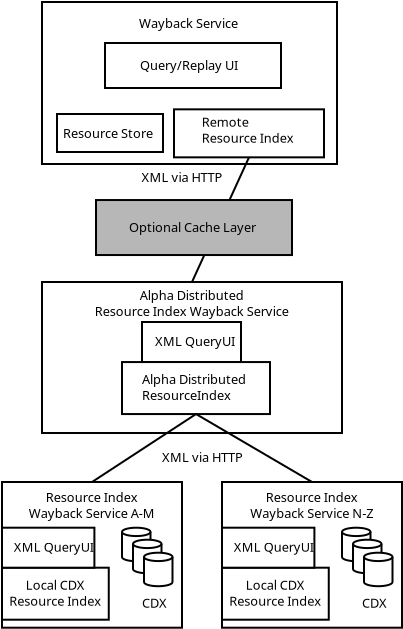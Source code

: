 <?xml version="1.0" encoding="UTF-8"?>
<dia:diagram xmlns:dia="http://www.lysator.liu.se/~alla/dia/">
  <dia:layer name="Background" visible="true">
    <dia:object type="Standard - Text" version="0" id="O0">
      <dia:attribute name="obj_pos">
        <dia:point val="13,24"/>
      </dia:attribute>
      <dia:attribute name="obj_bb">
        <dia:rectangle val="13,23.433;16.968,24.435"/>
      </dia:attribute>
      <dia:attribute name="text">
        <dia:composite type="text">
          <dia:attribute name="string">
            <dia:string>#XML via HTTP#</dia:string>
          </dia:attribute>
          <dia:attribute name="font">
            <dia:font family="sans" style="0" name="Helvetica"/>
          </dia:attribute>
          <dia:attribute name="height">
            <dia:real val="0.8"/>
          </dia:attribute>
          <dia:attribute name="pos">
            <dia:point val="13,24"/>
          </dia:attribute>
          <dia:attribute name="color">
            <dia:color val="#000000"/>
          </dia:attribute>
          <dia:attribute name="alignment">
            <dia:enum val="0"/>
          </dia:attribute>
        </dia:composite>
      </dia:attribute>
    </dia:object>
    <dia:object type="Standard - Box" version="0" id="O1">
      <dia:attribute name="obj_pos">
        <dia:point val="7,15"/>
      </dia:attribute>
      <dia:attribute name="obj_bb">
        <dia:rectangle val="6.95,14.95;22.05,22.6"/>
      </dia:attribute>
      <dia:attribute name="elem_corner">
        <dia:point val="7,15"/>
      </dia:attribute>
      <dia:attribute name="elem_width">
        <dia:real val="15"/>
      </dia:attribute>
      <dia:attribute name="elem_height">
        <dia:real val="7.55"/>
      </dia:attribute>
      <dia:attribute name="show_background">
        <dia:boolean val="true"/>
      </dia:attribute>
    </dia:object>
    <dia:object type="Standard - Text" version="0" id="O2">
      <dia:attribute name="obj_pos">
        <dia:point val="14.491,15.9"/>
      </dia:attribute>
      <dia:attribute name="obj_bb">
        <dia:rectangle val="9.434,15.35;19.549,17.1"/>
      </dia:attribute>
      <dia:attribute name="text">
        <dia:composite type="text">
          <dia:attribute name="string">
            <dia:string>#Alpha Distributed
Resource Index Wayback Service#</dia:string>
          </dia:attribute>
          <dia:attribute name="font">
            <dia:font family="sans" style="0" name="Helvetica"/>
          </dia:attribute>
          <dia:attribute name="height">
            <dia:real val="0.8"/>
          </dia:attribute>
          <dia:attribute name="pos">
            <dia:point val="14.491,15.9"/>
          </dia:attribute>
          <dia:attribute name="color">
            <dia:color val="#000000"/>
          </dia:attribute>
          <dia:attribute name="alignment">
            <dia:enum val="1"/>
          </dia:attribute>
        </dia:composite>
      </dia:attribute>
    </dia:object>
    <dia:group>
      <dia:object type="Standard - Box" version="0" id="O3">
        <dia:attribute name="obj_pos">
          <dia:point val="12,17"/>
        </dia:attribute>
        <dia:attribute name="obj_bb">
          <dia:rectangle val="11.95,16.95;17,19.05"/>
        </dia:attribute>
        <dia:attribute name="elem_corner">
          <dia:point val="12,17"/>
        </dia:attribute>
        <dia:attribute name="elem_width">
          <dia:real val="4.95"/>
        </dia:attribute>
        <dia:attribute name="elem_height">
          <dia:real val="2"/>
        </dia:attribute>
        <dia:attribute name="show_background">
          <dia:boolean val="true"/>
        </dia:attribute>
      </dia:object>
      <dia:object type="Standard - Text" version="0" id="O4">
        <dia:attribute name="obj_pos">
          <dia:point val="12.65,18.2"/>
        </dia:attribute>
        <dia:attribute name="obj_bb">
          <dia:rectangle val="12.65,17.65;16.4,18.6"/>
        </dia:attribute>
        <dia:attribute name="text">
          <dia:composite type="text">
            <dia:attribute name="string">
              <dia:string>#XML QueryUI#</dia:string>
            </dia:attribute>
            <dia:attribute name="font">
              <dia:font family="sans" style="0" name="Helvetica"/>
            </dia:attribute>
            <dia:attribute name="height">
              <dia:real val="0.8"/>
            </dia:attribute>
            <dia:attribute name="pos">
              <dia:point val="12.65,18.2"/>
            </dia:attribute>
            <dia:attribute name="color">
              <dia:color val="#000000"/>
            </dia:attribute>
            <dia:attribute name="alignment">
              <dia:enum val="0"/>
            </dia:attribute>
          </dia:composite>
        </dia:attribute>
      </dia:object>
    </dia:group>
    <dia:group>
      <dia:object type="Standard - Box" version="0" id="O5">
        <dia:attribute name="obj_pos">
          <dia:point val="11,19.003"/>
        </dia:attribute>
        <dia:attribute name="obj_bb">
          <dia:rectangle val="10.95,18.953;18.45,21.652"/>
        </dia:attribute>
        <dia:attribute name="elem_corner">
          <dia:point val="11,19.003"/>
        </dia:attribute>
        <dia:attribute name="elem_width">
          <dia:real val="7.4"/>
        </dia:attribute>
        <dia:attribute name="elem_height">
          <dia:real val="2.6"/>
        </dia:attribute>
        <dia:attribute name="show_background">
          <dia:boolean val="true"/>
        </dia:attribute>
      </dia:object>
      <dia:object type="Standard - Text" version="0" id="O6">
        <dia:attribute name="obj_pos">
          <dia:point val="12,20.102"/>
        </dia:attribute>
        <dia:attribute name="obj_bb">
          <dia:rectangle val="12,19.552;17.4,21.302"/>
        </dia:attribute>
        <dia:attribute name="text">
          <dia:composite type="text">
            <dia:attribute name="string">
              <dia:string>#Alpha Distributed
ResourceIndex#</dia:string>
            </dia:attribute>
            <dia:attribute name="font">
              <dia:font family="sans" style="0" name="Helvetica"/>
            </dia:attribute>
            <dia:attribute name="height">
              <dia:real val="0.8"/>
            </dia:attribute>
            <dia:attribute name="pos">
              <dia:point val="12,20.102"/>
            </dia:attribute>
            <dia:attribute name="color">
              <dia:color val="#000000"/>
            </dia:attribute>
            <dia:attribute name="alignment">
              <dia:enum val="0"/>
            </dia:attribute>
          </dia:composite>
        </dia:attribute>
      </dia:object>
    </dia:group>
    <dia:object type="Standard - Line" version="0" id="O7">
      <dia:attribute name="obj_pos">
        <dia:point val="14.7,21.602"/>
      </dia:attribute>
      <dia:attribute name="obj_bb">
        <dia:rectangle val="14.632,21.534;20.568,25.068"/>
      </dia:attribute>
      <dia:attribute name="conn_endpoints">
        <dia:point val="14.7,21.602"/>
        <dia:point val="20.5,25"/>
      </dia:attribute>
      <dia:attribute name="numcp">
        <dia:int val="1"/>
      </dia:attribute>
      <dia:connections>
        <dia:connection handle="0" to="O5" connection="6"/>
        <dia:connection handle="1" to="O21" connection="1"/>
      </dia:connections>
    </dia:object>
    <dia:object type="Standard - Line" version="0" id="O8">
      <dia:attribute name="obj_pos">
        <dia:point val="14.7,21.602"/>
      </dia:attribute>
      <dia:attribute name="obj_bb">
        <dia:rectangle val="9.431,21.533;14.769,25.069"/>
      </dia:attribute>
      <dia:attribute name="conn_endpoints">
        <dia:point val="14.7,21.602"/>
        <dia:point val="9.5,25"/>
      </dia:attribute>
      <dia:attribute name="numcp">
        <dia:int val="1"/>
      </dia:attribute>
      <dia:connections>
        <dia:connection handle="0" to="O5" connection="6"/>
        <dia:connection handle="1" to="O31" connection="1"/>
      </dia:connections>
    </dia:object>
    <dia:object type="Standard - Text" version="0" id="O9">
      <dia:attribute name="obj_pos">
        <dia:point val="14,10"/>
      </dia:attribute>
      <dia:attribute name="obj_bb">
        <dia:rectangle val="12.025,9.432;15.992,10.435"/>
      </dia:attribute>
      <dia:attribute name="text">
        <dia:composite type="text">
          <dia:attribute name="string">
            <dia:string>#XML via HTTP#</dia:string>
          </dia:attribute>
          <dia:attribute name="font">
            <dia:font family="sans" style="0" name="Helvetica"/>
          </dia:attribute>
          <dia:attribute name="height">
            <dia:real val="0.8"/>
          </dia:attribute>
          <dia:attribute name="pos">
            <dia:point val="14,10"/>
          </dia:attribute>
          <dia:attribute name="color">
            <dia:color val="#000000"/>
          </dia:attribute>
          <dia:attribute name="alignment">
            <dia:enum val="1"/>
          </dia:attribute>
        </dia:composite>
      </dia:attribute>
    </dia:object>
    <dia:group>
      <dia:object type="Standard - Box" version="0" id="O10">
        <dia:attribute name="obj_pos">
          <dia:point val="7,1"/>
        </dia:attribute>
        <dia:attribute name="obj_bb">
          <dia:rectangle val="6.95,0.95;21.8,9.15"/>
        </dia:attribute>
        <dia:attribute name="elem_corner">
          <dia:point val="7,1"/>
        </dia:attribute>
        <dia:attribute name="elem_width">
          <dia:real val="14.75"/>
        </dia:attribute>
        <dia:attribute name="elem_height">
          <dia:real val="8.1"/>
        </dia:attribute>
        <dia:attribute name="show_background">
          <dia:boolean val="true"/>
        </dia:attribute>
      </dia:object>
      <dia:object type="Standard - Text" version="0" id="O11">
        <dia:attribute name="obj_pos">
          <dia:point val="11.85,2.3"/>
        </dia:attribute>
        <dia:attribute name="obj_bb">
          <dia:rectangle val="11.85,1.75;17.013,2.7"/>
        </dia:attribute>
        <dia:attribute name="text">
          <dia:composite type="text">
            <dia:attribute name="string">
              <dia:string>#Wayback Service#</dia:string>
            </dia:attribute>
            <dia:attribute name="font">
              <dia:font family="sans" style="0" name="Helvetica"/>
            </dia:attribute>
            <dia:attribute name="height">
              <dia:real val="0.8"/>
            </dia:attribute>
            <dia:attribute name="pos">
              <dia:point val="11.85,2.3"/>
            </dia:attribute>
            <dia:attribute name="color">
              <dia:color val="#000000"/>
            </dia:attribute>
            <dia:attribute name="alignment">
              <dia:enum val="0"/>
            </dia:attribute>
          </dia:composite>
        </dia:attribute>
      </dia:object>
      <dia:group>
        <dia:object type="Standard - Box" version="0" id="O12">
          <dia:attribute name="obj_pos">
            <dia:point val="10.15,3.05"/>
          </dia:attribute>
          <dia:attribute name="obj_bb">
            <dia:rectangle val="10.1,3;19,5.35"/>
          </dia:attribute>
          <dia:attribute name="elem_corner">
            <dia:point val="10.15,3.05"/>
          </dia:attribute>
          <dia:attribute name="elem_width">
            <dia:real val="8.8"/>
          </dia:attribute>
          <dia:attribute name="elem_height">
            <dia:real val="2.25"/>
          </dia:attribute>
          <dia:attribute name="show_background">
            <dia:boolean val="true"/>
          </dia:attribute>
        </dia:object>
        <dia:object type="Standard - Text" version="0" id="O13">
          <dia:attribute name="obj_pos">
            <dia:point val="11.9,4.4"/>
          </dia:attribute>
          <dia:attribute name="obj_bb">
            <dia:rectangle val="11.9,3.85;16.724,4.8"/>
          </dia:attribute>
          <dia:attribute name="text">
            <dia:composite type="text">
              <dia:attribute name="string">
                <dia:string>#Query/Replay UI#</dia:string>
              </dia:attribute>
              <dia:attribute name="font">
                <dia:font family="sans" style="0" name="Helvetica"/>
              </dia:attribute>
              <dia:attribute name="height">
                <dia:real val="0.8"/>
              </dia:attribute>
              <dia:attribute name="pos">
                <dia:point val="11.9,4.4"/>
              </dia:attribute>
              <dia:attribute name="color">
                <dia:color val="#000000"/>
              </dia:attribute>
              <dia:attribute name="alignment">
                <dia:enum val="0"/>
              </dia:attribute>
            </dia:composite>
          </dia:attribute>
        </dia:object>
      </dia:group>
      <dia:group>
        <dia:object type="Standard - Box" version="0" id="O14">
          <dia:attribute name="obj_pos">
            <dia:point val="13.6,6.367"/>
          </dia:attribute>
          <dia:attribute name="obj_bb">
            <dia:rectangle val="13.55,6.317;21.15,8.818"/>
          </dia:attribute>
          <dia:attribute name="elem_corner">
            <dia:point val="13.6,6.367"/>
          </dia:attribute>
          <dia:attribute name="elem_width">
            <dia:real val="7.5"/>
          </dia:attribute>
          <dia:attribute name="elem_height">
            <dia:real val="2.4"/>
          </dia:attribute>
          <dia:attribute name="show_background">
            <dia:boolean val="true"/>
          </dia:attribute>
        </dia:object>
        <dia:object type="Standard - Text" version="0" id="O15">
          <dia:attribute name="obj_pos">
            <dia:point val="14.983,7.234"/>
          </dia:attribute>
          <dia:attribute name="obj_bb">
            <dia:rectangle val="14.983,6.684;19.735,8.434"/>
          </dia:attribute>
          <dia:attribute name="text">
            <dia:composite type="text">
              <dia:attribute name="string">
                <dia:string>#Remote
Resource Index#</dia:string>
              </dia:attribute>
              <dia:attribute name="font">
                <dia:font family="sans" style="0" name="Helvetica"/>
              </dia:attribute>
              <dia:attribute name="height">
                <dia:real val="0.8"/>
              </dia:attribute>
              <dia:attribute name="pos">
                <dia:point val="14.983,7.234"/>
              </dia:attribute>
              <dia:attribute name="color">
                <dia:color val="#000000"/>
              </dia:attribute>
              <dia:attribute name="alignment">
                <dia:enum val="0"/>
              </dia:attribute>
            </dia:composite>
          </dia:attribute>
        </dia:object>
      </dia:group>
      <dia:group>
        <dia:object type="Standard - Box" version="0" id="O16">
          <dia:attribute name="obj_pos">
            <dia:point val="7.75,6.6"/>
          </dia:attribute>
          <dia:attribute name="obj_bb">
            <dia:rectangle val="7.7,6.55;13.1,8.55"/>
          </dia:attribute>
          <dia:attribute name="elem_corner">
            <dia:point val="7.75,6.6"/>
          </dia:attribute>
          <dia:attribute name="elem_width">
            <dia:real val="5.3"/>
          </dia:attribute>
          <dia:attribute name="elem_height">
            <dia:real val="1.9"/>
          </dia:attribute>
          <dia:attribute name="show_background">
            <dia:boolean val="true"/>
          </dia:attribute>
        </dia:object>
        <dia:object type="Standard - Text" version="0" id="O17">
          <dia:attribute name="obj_pos">
            <dia:point val="8.05,7.8"/>
          </dia:attribute>
          <dia:attribute name="obj_bb">
            <dia:rectangle val="8.05,7.25;12.862,8.2"/>
          </dia:attribute>
          <dia:attribute name="text">
            <dia:composite type="text">
              <dia:attribute name="string">
                <dia:string>#Resource Store#</dia:string>
              </dia:attribute>
              <dia:attribute name="font">
                <dia:font family="sans" style="0" name="Helvetica"/>
              </dia:attribute>
              <dia:attribute name="height">
                <dia:real val="0.8"/>
              </dia:attribute>
              <dia:attribute name="pos">
                <dia:point val="8.05,7.8"/>
              </dia:attribute>
              <dia:attribute name="color">
                <dia:color val="#000000"/>
              </dia:attribute>
              <dia:attribute name="alignment">
                <dia:enum val="0"/>
              </dia:attribute>
            </dia:composite>
          </dia:attribute>
        </dia:object>
      </dia:group>
    </dia:group>
    <dia:object type="Standard - Line" version="0" id="O18">
      <dia:attribute name="obj_pos">
        <dia:point val="17.35,8.768"/>
      </dia:attribute>
      <dia:attribute name="obj_bb">
        <dia:rectangle val="14.434,8.701;17.416,15.066"/>
      </dia:attribute>
      <dia:attribute name="conn_endpoints">
        <dia:point val="17.35,8.768"/>
        <dia:point val="14.5,15"/>
      </dia:attribute>
      <dia:attribute name="numcp">
        <dia:int val="1"/>
      </dia:attribute>
      <dia:connections>
        <dia:connection handle="0" to="O14" connection="6"/>
        <dia:connection handle="1" to="O1" connection="1"/>
      </dia:connections>
    </dia:object>
    <dia:group>
      <dia:object type="Standard - Box" version="0" id="O19">
        <dia:attribute name="obj_pos">
          <dia:point val="9.7,10.902"/>
        </dia:attribute>
        <dia:attribute name="obj_bb">
          <dia:rectangle val="9.65,10.852;19.55,13.703"/>
        </dia:attribute>
        <dia:attribute name="elem_corner">
          <dia:point val="9.7,10.902"/>
        </dia:attribute>
        <dia:attribute name="elem_width">
          <dia:real val="9.8"/>
        </dia:attribute>
        <dia:attribute name="elem_height">
          <dia:real val="2.75"/>
        </dia:attribute>
        <dia:attribute name="inner_color">
          <dia:color val="#b7b7b7"/>
        </dia:attribute>
        <dia:attribute name="show_background">
          <dia:boolean val="true"/>
        </dia:attribute>
      </dia:object>
      <dia:object type="Standard - Text" version="0" id="O20">
        <dia:attribute name="obj_pos">
          <dia:point val="11.35,12.502"/>
        </dia:attribute>
        <dia:attribute name="obj_bb">
          <dia:rectangle val="11.35,11.953;17.95,12.902"/>
        </dia:attribute>
        <dia:attribute name="text">
          <dia:composite type="text">
            <dia:attribute name="string">
              <dia:string>#Optional Cache Layer#</dia:string>
            </dia:attribute>
            <dia:attribute name="font">
              <dia:font family="sans" style="0" name="Helvetica"/>
            </dia:attribute>
            <dia:attribute name="height">
              <dia:real val="0.8"/>
            </dia:attribute>
            <dia:attribute name="pos">
              <dia:point val="11.35,12.502"/>
            </dia:attribute>
            <dia:attribute name="color">
              <dia:color val="#000000"/>
            </dia:attribute>
            <dia:attribute name="alignment">
              <dia:enum val="0"/>
            </dia:attribute>
          </dia:composite>
        </dia:attribute>
      </dia:object>
    </dia:group>
    <dia:group>
      <dia:object type="Standard - Box" version="0" id="O21">
        <dia:attribute name="obj_pos">
          <dia:point val="16,25"/>
        </dia:attribute>
        <dia:attribute name="obj_bb">
          <dia:rectangle val="15.95,24.95;25.05,32.335"/>
        </dia:attribute>
        <dia:attribute name="elem_corner">
          <dia:point val="16,25"/>
        </dia:attribute>
        <dia:attribute name="elem_width">
          <dia:real val="9"/>
        </dia:attribute>
        <dia:attribute name="elem_height">
          <dia:real val="7.285"/>
        </dia:attribute>
        <dia:attribute name="show_background">
          <dia:boolean val="true"/>
        </dia:attribute>
      </dia:object>
      <dia:object type="Standard - Text" version="0" id="O22">
        <dia:attribute name="obj_pos">
          <dia:point val="20.491,26"/>
        </dia:attribute>
        <dia:attribute name="obj_bb">
          <dia:rectangle val="17.26,25.433;23.74,27.235"/>
        </dia:attribute>
        <dia:attribute name="text">
          <dia:composite type="text">
            <dia:attribute name="string">
              <dia:string>#Resource Index
Wayback Service N-Z#</dia:string>
            </dia:attribute>
            <dia:attribute name="font">
              <dia:font family="sans" style="0" name="Helvetica"/>
            </dia:attribute>
            <dia:attribute name="height">
              <dia:real val="0.8"/>
            </dia:attribute>
            <dia:attribute name="pos">
              <dia:point val="20.491,26"/>
            </dia:attribute>
            <dia:attribute name="color">
              <dia:color val="#000000"/>
            </dia:attribute>
            <dia:attribute name="alignment">
              <dia:enum val="1"/>
            </dia:attribute>
          </dia:composite>
        </dia:attribute>
      </dia:object>
      <dia:group>
        <dia:object type="Network - Storage" version="0" id="O23">
          <dia:attribute name="obj_pos">
            <dia:point val="22,27.285"/>
          </dia:attribute>
          <dia:attribute name="obj_bb">
            <dia:rectangle val="21.95,27.235;23.475,29.912"/>
          </dia:attribute>
          <dia:attribute name="elem_corner">
            <dia:point val="22,27.285"/>
          </dia:attribute>
          <dia:attribute name="elem_width">
            <dia:real val="1.425"/>
          </dia:attribute>
          <dia:attribute name="elem_height">
            <dia:real val="1.676"/>
          </dia:attribute>
          <dia:attribute name="line_width">
            <dia:real val="0.1"/>
          </dia:attribute>
          <dia:attribute name="line_colour">
            <dia:color val="#000000"/>
          </dia:attribute>
          <dia:attribute name="fill_colour">
            <dia:color val="#ffffff"/>
          </dia:attribute>
          <dia:attribute name="show_background">
            <dia:boolean val="true"/>
          </dia:attribute>
          <dia:attribute name="line_style">
            <dia:enum val="0"/>
            <dia:real val="1"/>
          </dia:attribute>
          <dia:attribute name="text">
            <dia:composite type="text">
              <dia:attribute name="string">
                <dia:string>##</dia:string>
              </dia:attribute>
              <dia:attribute name="font">
                <dia:font family="sans" style="0" name="Helvetica"/>
              </dia:attribute>
              <dia:attribute name="height">
                <dia:real val="0.8"/>
              </dia:attribute>
              <dia:attribute name="pos">
                <dia:point val="22.838,29.512"/>
              </dia:attribute>
              <dia:attribute name="color">
                <dia:color val="#000000"/>
              </dia:attribute>
              <dia:attribute name="alignment">
                <dia:enum val="1"/>
              </dia:attribute>
            </dia:composite>
          </dia:attribute>
          <dia:attribute name="flip_horizontal">
            <dia:boolean val="false"/>
          </dia:attribute>
          <dia:attribute name="flip_vertical">
            <dia:boolean val="false"/>
          </dia:attribute>
        </dia:object>
        <dia:object type="Network - Storage" version="0" id="O24">
          <dia:attribute name="obj_pos">
            <dia:point val="22.55,27.885"/>
          </dia:attribute>
          <dia:attribute name="obj_bb">
            <dia:rectangle val="22.5,27.835;24.025,30.512"/>
          </dia:attribute>
          <dia:attribute name="elem_corner">
            <dia:point val="22.55,27.885"/>
          </dia:attribute>
          <dia:attribute name="elem_width">
            <dia:real val="1.425"/>
          </dia:attribute>
          <dia:attribute name="elem_height">
            <dia:real val="1.676"/>
          </dia:attribute>
          <dia:attribute name="line_width">
            <dia:real val="0.1"/>
          </dia:attribute>
          <dia:attribute name="line_colour">
            <dia:color val="#000000"/>
          </dia:attribute>
          <dia:attribute name="fill_colour">
            <dia:color val="#ffffff"/>
          </dia:attribute>
          <dia:attribute name="show_background">
            <dia:boolean val="true"/>
          </dia:attribute>
          <dia:attribute name="line_style">
            <dia:enum val="0"/>
            <dia:real val="1"/>
          </dia:attribute>
          <dia:attribute name="text">
            <dia:composite type="text">
              <dia:attribute name="string">
                <dia:string>##</dia:string>
              </dia:attribute>
              <dia:attribute name="font">
                <dia:font family="sans" style="0" name="Helvetica"/>
              </dia:attribute>
              <dia:attribute name="height">
                <dia:real val="0.8"/>
              </dia:attribute>
              <dia:attribute name="pos">
                <dia:point val="23.388,30.111"/>
              </dia:attribute>
              <dia:attribute name="color">
                <dia:color val="#000000"/>
              </dia:attribute>
              <dia:attribute name="alignment">
                <dia:enum val="1"/>
              </dia:attribute>
            </dia:composite>
          </dia:attribute>
          <dia:attribute name="flip_horizontal">
            <dia:boolean val="false"/>
          </dia:attribute>
          <dia:attribute name="flip_vertical">
            <dia:boolean val="false"/>
          </dia:attribute>
        </dia:object>
        <dia:object type="Network - Storage" version="0" id="O25">
          <dia:attribute name="obj_pos">
            <dia:point val="23.1,28.535"/>
          </dia:attribute>
          <dia:attribute name="obj_bb">
            <dia:rectangle val="23.05,28.485;24.575,31.162"/>
          </dia:attribute>
          <dia:attribute name="elem_corner">
            <dia:point val="23.1,28.535"/>
          </dia:attribute>
          <dia:attribute name="elem_width">
            <dia:real val="1.425"/>
          </dia:attribute>
          <dia:attribute name="elem_height">
            <dia:real val="1.676"/>
          </dia:attribute>
          <dia:attribute name="line_width">
            <dia:real val="0.1"/>
          </dia:attribute>
          <dia:attribute name="line_colour">
            <dia:color val="#000000"/>
          </dia:attribute>
          <dia:attribute name="fill_colour">
            <dia:color val="#ffffff"/>
          </dia:attribute>
          <dia:attribute name="show_background">
            <dia:boolean val="true"/>
          </dia:attribute>
          <dia:attribute name="line_style">
            <dia:enum val="0"/>
            <dia:real val="1"/>
          </dia:attribute>
          <dia:attribute name="text">
            <dia:composite type="text">
              <dia:attribute name="string">
                <dia:string>##</dia:string>
              </dia:attribute>
              <dia:attribute name="font">
                <dia:font family="sans" style="0" name="Helvetica"/>
              </dia:attribute>
              <dia:attribute name="height">
                <dia:real val="0.8"/>
              </dia:attribute>
              <dia:attribute name="pos">
                <dia:point val="23.938,30.762"/>
              </dia:attribute>
              <dia:attribute name="color">
                <dia:color val="#000000"/>
              </dia:attribute>
              <dia:attribute name="alignment">
                <dia:enum val="1"/>
              </dia:attribute>
            </dia:composite>
          </dia:attribute>
          <dia:attribute name="flip_horizontal">
            <dia:boolean val="false"/>
          </dia:attribute>
          <dia:attribute name="flip_vertical">
            <dia:boolean val="false"/>
          </dia:attribute>
        </dia:object>
      </dia:group>
      <dia:object type="Standard - Text" version="0" id="O26">
        <dia:attribute name="obj_pos">
          <dia:point val="23,31.285"/>
        </dia:attribute>
        <dia:attribute name="obj_bb">
          <dia:rectangle val="23,30.735;24.2,31.685"/>
        </dia:attribute>
        <dia:attribute name="text">
          <dia:composite type="text">
            <dia:attribute name="string">
              <dia:string>#CDX#</dia:string>
            </dia:attribute>
            <dia:attribute name="font">
              <dia:font family="sans" style="0" name="Helvetica"/>
            </dia:attribute>
            <dia:attribute name="height">
              <dia:real val="0.8"/>
            </dia:attribute>
            <dia:attribute name="pos">
              <dia:point val="23,31.285"/>
            </dia:attribute>
            <dia:attribute name="color">
              <dia:color val="#000000"/>
            </dia:attribute>
            <dia:attribute name="alignment">
              <dia:enum val="0"/>
            </dia:attribute>
          </dia:composite>
        </dia:attribute>
      </dia:object>
      <dia:group>
        <dia:object type="Standard - Box" version="0" id="O27">
          <dia:attribute name="obj_pos">
            <dia:point val="16,29.285"/>
          </dia:attribute>
          <dia:attribute name="obj_bb">
            <dia:rectangle val="15.95,29.235;21.388,31.935"/>
          </dia:attribute>
          <dia:attribute name="elem_corner">
            <dia:point val="16,29.285"/>
          </dia:attribute>
          <dia:attribute name="elem_width">
            <dia:real val="5.338"/>
          </dia:attribute>
          <dia:attribute name="elem_height">
            <dia:real val="2.6"/>
          </dia:attribute>
          <dia:attribute name="show_background">
            <dia:boolean val="true"/>
          </dia:attribute>
        </dia:object>
        <dia:object type="Standard - Text" version="0" id="O28">
          <dia:attribute name="obj_pos">
            <dia:point val="18.66,30.385"/>
          </dia:attribute>
          <dia:attribute name="obj_bb">
            <dia:rectangle val="16.284,29.835;21.036,31.585"/>
          </dia:attribute>
          <dia:attribute name="text">
            <dia:composite type="text">
              <dia:attribute name="string">
                <dia:string>#Local CDX
Resource Index#</dia:string>
              </dia:attribute>
              <dia:attribute name="font">
                <dia:font family="sans" style="0" name="Helvetica"/>
              </dia:attribute>
              <dia:attribute name="height">
                <dia:real val="0.8"/>
              </dia:attribute>
              <dia:attribute name="pos">
                <dia:point val="18.66,30.385"/>
              </dia:attribute>
              <dia:attribute name="color">
                <dia:color val="#000000"/>
              </dia:attribute>
              <dia:attribute name="alignment">
                <dia:enum val="1"/>
              </dia:attribute>
            </dia:composite>
          </dia:attribute>
        </dia:object>
      </dia:group>
      <dia:group>
        <dia:object type="Standard - Box" version="0" id="O29">
          <dia:attribute name="obj_pos">
            <dia:point val="16,27.285"/>
          </dia:attribute>
          <dia:attribute name="obj_bb">
            <dia:rectangle val="15.95,27.235;20.67,29.335"/>
          </dia:attribute>
          <dia:attribute name="elem_corner">
            <dia:point val="16,27.285"/>
          </dia:attribute>
          <dia:attribute name="elem_width">
            <dia:real val="4.62"/>
          </dia:attribute>
          <dia:attribute name="elem_height">
            <dia:real val="2"/>
          </dia:attribute>
          <dia:attribute name="show_background">
            <dia:boolean val="true"/>
          </dia:attribute>
        </dia:object>
        <dia:object type="Standard - Text" version="0" id="O30">
          <dia:attribute name="obj_pos">
            <dia:point val="16.591,28.485"/>
          </dia:attribute>
          <dia:attribute name="obj_bb">
            <dia:rectangle val="16.591,27.935;20.341,28.885"/>
          </dia:attribute>
          <dia:attribute name="text">
            <dia:composite type="text">
              <dia:attribute name="string">
                <dia:string>#XML QueryUI#</dia:string>
              </dia:attribute>
              <dia:attribute name="font">
                <dia:font family="sans" style="0" name="Helvetica"/>
              </dia:attribute>
              <dia:attribute name="height">
                <dia:real val="0.8"/>
              </dia:attribute>
              <dia:attribute name="pos">
                <dia:point val="16.591,28.485"/>
              </dia:attribute>
              <dia:attribute name="color">
                <dia:color val="#000000"/>
              </dia:attribute>
              <dia:attribute name="alignment">
                <dia:enum val="0"/>
              </dia:attribute>
            </dia:composite>
          </dia:attribute>
        </dia:object>
      </dia:group>
    </dia:group>
    <dia:group>
      <dia:object type="Standard - Box" version="0" id="O31">
        <dia:attribute name="obj_pos">
          <dia:point val="5,25"/>
        </dia:attribute>
        <dia:attribute name="obj_bb">
          <dia:rectangle val="4.95,24.95;14.05,32.335"/>
        </dia:attribute>
        <dia:attribute name="elem_corner">
          <dia:point val="5,25"/>
        </dia:attribute>
        <dia:attribute name="elem_width">
          <dia:real val="9"/>
        </dia:attribute>
        <dia:attribute name="elem_height">
          <dia:real val="7.285"/>
        </dia:attribute>
        <dia:attribute name="show_background">
          <dia:boolean val="true"/>
        </dia:attribute>
      </dia:object>
      <dia:object type="Standard - Text" version="0" id="O32">
        <dia:attribute name="obj_pos">
          <dia:point val="9.491,26"/>
        </dia:attribute>
        <dia:attribute name="obj_bb">
          <dia:rectangle val="6.266,25.433;12.734,27.235"/>
        </dia:attribute>
        <dia:attribute name="text">
          <dia:composite type="text">
            <dia:attribute name="string">
              <dia:string>#Resource Index
Wayback Service A-M#</dia:string>
            </dia:attribute>
            <dia:attribute name="font">
              <dia:font family="sans" style="0" name="Helvetica"/>
            </dia:attribute>
            <dia:attribute name="height">
              <dia:real val="0.8"/>
            </dia:attribute>
            <dia:attribute name="pos">
              <dia:point val="9.491,26"/>
            </dia:attribute>
            <dia:attribute name="color">
              <dia:color val="#000000"/>
            </dia:attribute>
            <dia:attribute name="alignment">
              <dia:enum val="1"/>
            </dia:attribute>
          </dia:composite>
        </dia:attribute>
      </dia:object>
      <dia:group>
        <dia:object type="Network - Storage" version="0" id="O33">
          <dia:attribute name="obj_pos">
            <dia:point val="11,27.285"/>
          </dia:attribute>
          <dia:attribute name="obj_bb">
            <dia:rectangle val="10.95,27.235;12.475,29.912"/>
          </dia:attribute>
          <dia:attribute name="elem_corner">
            <dia:point val="11,27.285"/>
          </dia:attribute>
          <dia:attribute name="elem_width">
            <dia:real val="1.425"/>
          </dia:attribute>
          <dia:attribute name="elem_height">
            <dia:real val="1.676"/>
          </dia:attribute>
          <dia:attribute name="line_width">
            <dia:real val="0.1"/>
          </dia:attribute>
          <dia:attribute name="line_colour">
            <dia:color val="#000000"/>
          </dia:attribute>
          <dia:attribute name="fill_colour">
            <dia:color val="#ffffff"/>
          </dia:attribute>
          <dia:attribute name="show_background">
            <dia:boolean val="true"/>
          </dia:attribute>
          <dia:attribute name="line_style">
            <dia:enum val="0"/>
            <dia:real val="1"/>
          </dia:attribute>
          <dia:attribute name="text">
            <dia:composite type="text">
              <dia:attribute name="string">
                <dia:string>##</dia:string>
              </dia:attribute>
              <dia:attribute name="font">
                <dia:font family="sans" style="0" name="Helvetica"/>
              </dia:attribute>
              <dia:attribute name="height">
                <dia:real val="0.8"/>
              </dia:attribute>
              <dia:attribute name="pos">
                <dia:point val="11.838,29.512"/>
              </dia:attribute>
              <dia:attribute name="color">
                <dia:color val="#000000"/>
              </dia:attribute>
              <dia:attribute name="alignment">
                <dia:enum val="1"/>
              </dia:attribute>
            </dia:composite>
          </dia:attribute>
          <dia:attribute name="flip_horizontal">
            <dia:boolean val="false"/>
          </dia:attribute>
          <dia:attribute name="flip_vertical">
            <dia:boolean val="false"/>
          </dia:attribute>
        </dia:object>
        <dia:object type="Network - Storage" version="0" id="O34">
          <dia:attribute name="obj_pos">
            <dia:point val="11.55,27.885"/>
          </dia:attribute>
          <dia:attribute name="obj_bb">
            <dia:rectangle val="11.5,27.835;13.025,30.512"/>
          </dia:attribute>
          <dia:attribute name="elem_corner">
            <dia:point val="11.55,27.885"/>
          </dia:attribute>
          <dia:attribute name="elem_width">
            <dia:real val="1.425"/>
          </dia:attribute>
          <dia:attribute name="elem_height">
            <dia:real val="1.676"/>
          </dia:attribute>
          <dia:attribute name="line_width">
            <dia:real val="0.1"/>
          </dia:attribute>
          <dia:attribute name="line_colour">
            <dia:color val="#000000"/>
          </dia:attribute>
          <dia:attribute name="fill_colour">
            <dia:color val="#ffffff"/>
          </dia:attribute>
          <dia:attribute name="show_background">
            <dia:boolean val="true"/>
          </dia:attribute>
          <dia:attribute name="line_style">
            <dia:enum val="0"/>
            <dia:real val="1"/>
          </dia:attribute>
          <dia:attribute name="text">
            <dia:composite type="text">
              <dia:attribute name="string">
                <dia:string>##</dia:string>
              </dia:attribute>
              <dia:attribute name="font">
                <dia:font family="sans" style="0" name="Helvetica"/>
              </dia:attribute>
              <dia:attribute name="height">
                <dia:real val="0.8"/>
              </dia:attribute>
              <dia:attribute name="pos">
                <dia:point val="12.388,30.111"/>
              </dia:attribute>
              <dia:attribute name="color">
                <dia:color val="#000000"/>
              </dia:attribute>
              <dia:attribute name="alignment">
                <dia:enum val="1"/>
              </dia:attribute>
            </dia:composite>
          </dia:attribute>
          <dia:attribute name="flip_horizontal">
            <dia:boolean val="false"/>
          </dia:attribute>
          <dia:attribute name="flip_vertical">
            <dia:boolean val="false"/>
          </dia:attribute>
        </dia:object>
        <dia:object type="Network - Storage" version="0" id="O35">
          <dia:attribute name="obj_pos">
            <dia:point val="12.1,28.535"/>
          </dia:attribute>
          <dia:attribute name="obj_bb">
            <dia:rectangle val="12.05,28.485;13.575,31.162"/>
          </dia:attribute>
          <dia:attribute name="elem_corner">
            <dia:point val="12.1,28.535"/>
          </dia:attribute>
          <dia:attribute name="elem_width">
            <dia:real val="1.425"/>
          </dia:attribute>
          <dia:attribute name="elem_height">
            <dia:real val="1.676"/>
          </dia:attribute>
          <dia:attribute name="line_width">
            <dia:real val="0.1"/>
          </dia:attribute>
          <dia:attribute name="line_colour">
            <dia:color val="#000000"/>
          </dia:attribute>
          <dia:attribute name="fill_colour">
            <dia:color val="#ffffff"/>
          </dia:attribute>
          <dia:attribute name="show_background">
            <dia:boolean val="true"/>
          </dia:attribute>
          <dia:attribute name="line_style">
            <dia:enum val="0"/>
            <dia:real val="1"/>
          </dia:attribute>
          <dia:attribute name="text">
            <dia:composite type="text">
              <dia:attribute name="string">
                <dia:string>##</dia:string>
              </dia:attribute>
              <dia:attribute name="font">
                <dia:font family="sans" style="0" name="Helvetica"/>
              </dia:attribute>
              <dia:attribute name="height">
                <dia:real val="0.8"/>
              </dia:attribute>
              <dia:attribute name="pos">
                <dia:point val="12.938,30.762"/>
              </dia:attribute>
              <dia:attribute name="color">
                <dia:color val="#000000"/>
              </dia:attribute>
              <dia:attribute name="alignment">
                <dia:enum val="1"/>
              </dia:attribute>
            </dia:composite>
          </dia:attribute>
          <dia:attribute name="flip_horizontal">
            <dia:boolean val="false"/>
          </dia:attribute>
          <dia:attribute name="flip_vertical">
            <dia:boolean val="false"/>
          </dia:attribute>
        </dia:object>
      </dia:group>
      <dia:object type="Standard - Text" version="0" id="O36">
        <dia:attribute name="obj_pos">
          <dia:point val="12,31.285"/>
        </dia:attribute>
        <dia:attribute name="obj_bb">
          <dia:rectangle val="12,30.735;13.2,31.685"/>
        </dia:attribute>
        <dia:attribute name="text">
          <dia:composite type="text">
            <dia:attribute name="string">
              <dia:string>#CDX#</dia:string>
            </dia:attribute>
            <dia:attribute name="font">
              <dia:font family="sans" style="0" name="Helvetica"/>
            </dia:attribute>
            <dia:attribute name="height">
              <dia:real val="0.8"/>
            </dia:attribute>
            <dia:attribute name="pos">
              <dia:point val="12,31.285"/>
            </dia:attribute>
            <dia:attribute name="color">
              <dia:color val="#000000"/>
            </dia:attribute>
            <dia:attribute name="alignment">
              <dia:enum val="0"/>
            </dia:attribute>
          </dia:composite>
        </dia:attribute>
      </dia:object>
      <dia:group>
        <dia:object type="Standard - Box" version="0" id="O37">
          <dia:attribute name="obj_pos">
            <dia:point val="5,29.285"/>
          </dia:attribute>
          <dia:attribute name="obj_bb">
            <dia:rectangle val="4.95,29.235;10.388,31.935"/>
          </dia:attribute>
          <dia:attribute name="elem_corner">
            <dia:point val="5,29.285"/>
          </dia:attribute>
          <dia:attribute name="elem_width">
            <dia:real val="5.338"/>
          </dia:attribute>
          <dia:attribute name="elem_height">
            <dia:real val="2.6"/>
          </dia:attribute>
          <dia:attribute name="show_background">
            <dia:boolean val="true"/>
          </dia:attribute>
        </dia:object>
        <dia:object type="Standard - Text" version="0" id="O38">
          <dia:attribute name="obj_pos">
            <dia:point val="7.66,30.385"/>
          </dia:attribute>
          <dia:attribute name="obj_bb">
            <dia:rectangle val="5.284,29.835;10.036,31.585"/>
          </dia:attribute>
          <dia:attribute name="text">
            <dia:composite type="text">
              <dia:attribute name="string">
                <dia:string>#Local CDX
Resource Index#</dia:string>
              </dia:attribute>
              <dia:attribute name="font">
                <dia:font family="sans" style="0" name="Helvetica"/>
              </dia:attribute>
              <dia:attribute name="height">
                <dia:real val="0.8"/>
              </dia:attribute>
              <dia:attribute name="pos">
                <dia:point val="7.66,30.385"/>
              </dia:attribute>
              <dia:attribute name="color">
                <dia:color val="#000000"/>
              </dia:attribute>
              <dia:attribute name="alignment">
                <dia:enum val="1"/>
              </dia:attribute>
            </dia:composite>
          </dia:attribute>
        </dia:object>
      </dia:group>
      <dia:group>
        <dia:object type="Standard - Box" version="0" id="O39">
          <dia:attribute name="obj_pos">
            <dia:point val="5,27.285"/>
          </dia:attribute>
          <dia:attribute name="obj_bb">
            <dia:rectangle val="4.95,27.235;9.67,29.335"/>
          </dia:attribute>
          <dia:attribute name="elem_corner">
            <dia:point val="5,27.285"/>
          </dia:attribute>
          <dia:attribute name="elem_width">
            <dia:real val="4.62"/>
          </dia:attribute>
          <dia:attribute name="elem_height">
            <dia:real val="2"/>
          </dia:attribute>
          <dia:attribute name="show_background">
            <dia:boolean val="true"/>
          </dia:attribute>
        </dia:object>
        <dia:object type="Standard - Text" version="0" id="O40">
          <dia:attribute name="obj_pos">
            <dia:point val="5.591,28.485"/>
          </dia:attribute>
          <dia:attribute name="obj_bb">
            <dia:rectangle val="5.591,27.935;9.341,28.885"/>
          </dia:attribute>
          <dia:attribute name="text">
            <dia:composite type="text">
              <dia:attribute name="string">
                <dia:string>#XML QueryUI#</dia:string>
              </dia:attribute>
              <dia:attribute name="font">
                <dia:font family="sans" style="0" name="Helvetica"/>
              </dia:attribute>
              <dia:attribute name="height">
                <dia:real val="0.8"/>
              </dia:attribute>
              <dia:attribute name="pos">
                <dia:point val="5.591,28.485"/>
              </dia:attribute>
              <dia:attribute name="color">
                <dia:color val="#000000"/>
              </dia:attribute>
              <dia:attribute name="alignment">
                <dia:enum val="0"/>
              </dia:attribute>
            </dia:composite>
          </dia:attribute>
        </dia:object>
      </dia:group>
    </dia:group>
  </dia:layer>
</dia:diagram>
